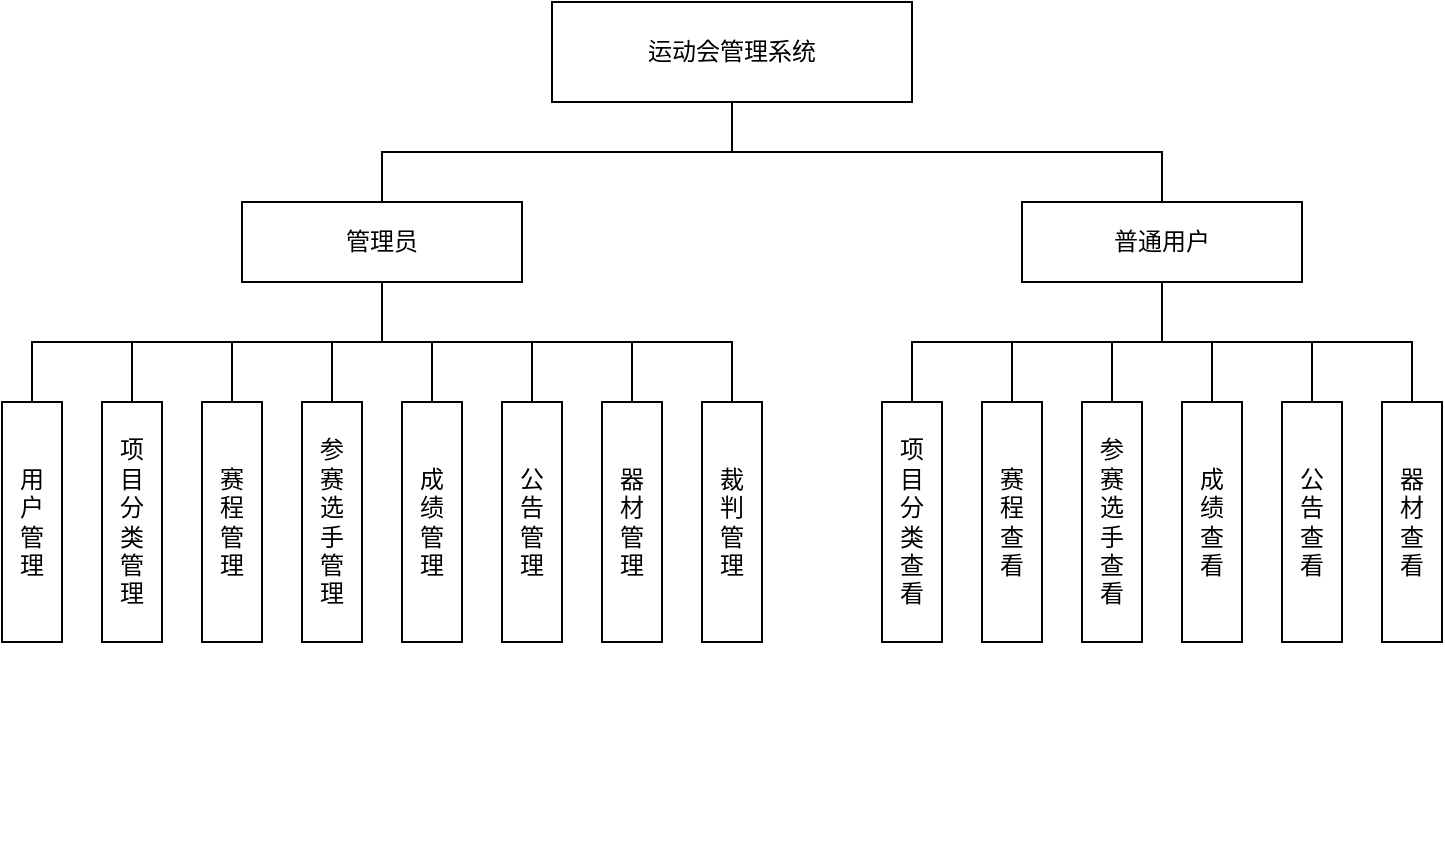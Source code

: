 <mxfile version="13.10.4" type="github">
  <diagram id="cik6TNA12gdde20PVNOc" name="Page-1">
    <mxGraphModel dx="822" dy="1744" grid="1" gridSize="10" guides="1" tooltips="1" connect="1" arrows="1" fold="1" page="1" pageScale="1" pageWidth="827" pageHeight="1169" math="0" shadow="0">
      <root>
        <mxCell id="0" />
        <mxCell id="1" parent="0" />
        <mxCell id="eBgjOt5i1Yxe1KKiNwgo-16" style="edgeStyle=orthogonalEdgeStyle;rounded=0;orthogonalLoop=1;jettySize=auto;html=1;exitX=0.5;exitY=0;exitDx=0;exitDy=0;entryX=0.5;entryY=0;entryDx=0;entryDy=0;endArrow=none;endFill=0;" edge="1" parent="1" source="T3aYCLHOAiBpkygG906y-1" target="T3aYCLHOAiBpkygG906y-5">
          <mxGeometry relative="1" as="geometry">
            <Array as="points">
              <mxPoint x="385" y="-95" />
              <mxPoint x="210" y="-95" />
            </Array>
          </mxGeometry>
        </mxCell>
        <mxCell id="eBgjOt5i1Yxe1KKiNwgo-18" style="edgeStyle=orthogonalEdgeStyle;rounded=0;orthogonalLoop=1;jettySize=auto;html=1;exitX=0.5;exitY=0;exitDx=0;exitDy=0;entryX=0.5;entryY=0;entryDx=0;entryDy=0;endArrow=none;endFill=0;" edge="1" parent="1" source="T3aYCLHOAiBpkygG906y-1" target="T3aYCLHOAiBpkygG906y-6">
          <mxGeometry relative="1" as="geometry" />
        </mxCell>
        <object label="运动会管理系统" id="T3aYCLHOAiBpkygG906y-1">
          <mxCell style="rounded=0;whiteSpace=wrap;html=1;direction=west;align=center;horizontal=1;verticalAlign=middle;shadow=0;gradientDirection=north;glass=0;sketch=0;" parent="1" vertex="1">
            <mxGeometry x="295" y="-170" width="180" height="50" as="geometry" />
          </mxCell>
        </object>
        <mxCell id="eBgjOt5i1Yxe1KKiNwgo-1" style="edgeStyle=orthogonalEdgeStyle;rounded=0;orthogonalLoop=1;jettySize=auto;html=1;exitX=0.5;exitY=1;exitDx=0;exitDy=0;entryX=0;entryY=0.5;entryDx=0;entryDy=0;endArrow=none;endFill=0;" edge="1" parent="1" source="T3aYCLHOAiBpkygG906y-5" target="T3aYCLHOAiBpkygG906y-26">
          <mxGeometry relative="1" as="geometry" />
        </mxCell>
        <mxCell id="eBgjOt5i1Yxe1KKiNwgo-2" style="edgeStyle=orthogonalEdgeStyle;rounded=0;orthogonalLoop=1;jettySize=auto;html=1;exitX=0.5;exitY=1;exitDx=0;exitDy=0;entryX=0;entryY=0.5;entryDx=0;entryDy=0;endArrow=none;endFill=0;" edge="1" parent="1" source="T3aYCLHOAiBpkygG906y-5" target="T3aYCLHOAiBpkygG906y-28">
          <mxGeometry relative="1" as="geometry" />
        </mxCell>
        <mxCell id="eBgjOt5i1Yxe1KKiNwgo-3" style="edgeStyle=orthogonalEdgeStyle;rounded=0;orthogonalLoop=1;jettySize=auto;html=1;exitX=0.5;exitY=1;exitDx=0;exitDy=0;entryX=0;entryY=0.5;entryDx=0;entryDy=0;endArrow=none;endFill=0;" edge="1" parent="1" source="T3aYCLHOAiBpkygG906y-5" target="T3aYCLHOAiBpkygG906y-29">
          <mxGeometry relative="1" as="geometry" />
        </mxCell>
        <mxCell id="eBgjOt5i1Yxe1KKiNwgo-5" style="edgeStyle=orthogonalEdgeStyle;rounded=0;orthogonalLoop=1;jettySize=auto;html=1;exitX=0.5;exitY=1;exitDx=0;exitDy=0;entryX=0;entryY=0.5;entryDx=0;entryDy=0;endArrow=none;endFill=0;" edge="1" parent="1" source="T3aYCLHOAiBpkygG906y-5" target="T3aYCLHOAiBpkygG906y-30">
          <mxGeometry relative="1" as="geometry" />
        </mxCell>
        <mxCell id="eBgjOt5i1Yxe1KKiNwgo-6" style="edgeStyle=orthogonalEdgeStyle;rounded=0;orthogonalLoop=1;jettySize=auto;html=1;exitX=0.5;exitY=1;exitDx=0;exitDy=0;endArrow=none;endFill=0;" edge="1" parent="1" source="T3aYCLHOAiBpkygG906y-5" target="tLLVf5Y2Gf6LzQnaqT52-10">
          <mxGeometry relative="1" as="geometry" />
        </mxCell>
        <mxCell id="eBgjOt5i1Yxe1KKiNwgo-7" style="edgeStyle=orthogonalEdgeStyle;rounded=0;orthogonalLoop=1;jettySize=auto;html=1;exitX=0.5;exitY=1;exitDx=0;exitDy=0;entryX=0;entryY=0.5;entryDx=0;entryDy=0;endArrow=none;endFill=0;" edge="1" parent="1" source="T3aYCLHOAiBpkygG906y-5" target="T3aYCLHOAiBpkygG906y-25">
          <mxGeometry relative="1" as="geometry" />
        </mxCell>
        <mxCell id="eBgjOt5i1Yxe1KKiNwgo-8" style="edgeStyle=orthogonalEdgeStyle;rounded=0;orthogonalLoop=1;jettySize=auto;html=1;exitX=0.5;exitY=1;exitDx=0;exitDy=0;entryX=0;entryY=0.5;entryDx=0;entryDy=0;endArrow=none;endFill=0;" edge="1" parent="1" source="T3aYCLHOAiBpkygG906y-5" target="T3aYCLHOAiBpkygG906y-21">
          <mxGeometry relative="1" as="geometry" />
        </mxCell>
        <mxCell id="eBgjOt5i1Yxe1KKiNwgo-9" style="edgeStyle=orthogonalEdgeStyle;rounded=0;orthogonalLoop=1;jettySize=auto;html=1;exitX=0.5;exitY=1;exitDx=0;exitDy=0;endArrow=none;endFill=0;" edge="1" parent="1" source="T3aYCLHOAiBpkygG906y-5" target="T3aYCLHOAiBpkygG906y-24">
          <mxGeometry relative="1" as="geometry" />
        </mxCell>
        <mxCell id="T3aYCLHOAiBpkygG906y-5" value="管理员" style="rounded=0;whiteSpace=wrap;html=1;shadow=0;glass=0;sketch=0;gradientColor=none;align=center;" parent="1" vertex="1">
          <mxGeometry x="140" y="-70" width="140" height="40" as="geometry" />
        </mxCell>
        <mxCell id="eBgjOt5i1Yxe1KKiNwgo-10" style="edgeStyle=orthogonalEdgeStyle;rounded=0;orthogonalLoop=1;jettySize=auto;html=1;exitX=0.5;exitY=1;exitDx=0;exitDy=0;entryX=0;entryY=0.5;entryDx=0;entryDy=0;endArrow=none;endFill=0;" edge="1" parent="1" source="T3aYCLHOAiBpkygG906y-6" target="tLLVf5Y2Gf6LzQnaqT52-5">
          <mxGeometry relative="1" as="geometry" />
        </mxCell>
        <mxCell id="eBgjOt5i1Yxe1KKiNwgo-11" style="edgeStyle=orthogonalEdgeStyle;rounded=0;orthogonalLoop=1;jettySize=auto;html=1;exitX=0.5;exitY=1;exitDx=0;exitDy=0;entryX=0;entryY=0.5;entryDx=0;entryDy=0;endArrow=none;endFill=0;" edge="1" parent="1" source="T3aYCLHOAiBpkygG906y-6" target="tLLVf5Y2Gf6LzQnaqT52-4">
          <mxGeometry relative="1" as="geometry" />
        </mxCell>
        <mxCell id="eBgjOt5i1Yxe1KKiNwgo-12" style="edgeStyle=orthogonalEdgeStyle;rounded=0;orthogonalLoop=1;jettySize=auto;html=1;exitX=0.5;exitY=1;exitDx=0;exitDy=0;entryX=0;entryY=0.5;entryDx=0;entryDy=0;endArrow=none;endFill=0;" edge="1" parent="1" source="T3aYCLHOAiBpkygG906y-6" target="tLLVf5Y2Gf6LzQnaqT52-6">
          <mxGeometry relative="1" as="geometry" />
        </mxCell>
        <mxCell id="eBgjOt5i1Yxe1KKiNwgo-13" style="edgeStyle=orthogonalEdgeStyle;rounded=0;orthogonalLoop=1;jettySize=auto;html=1;exitX=0.5;exitY=1;exitDx=0;exitDy=0;endArrow=none;endFill=0;" edge="1" parent="1" source="T3aYCLHOAiBpkygG906y-6" target="tLLVf5Y2Gf6LzQnaqT52-8">
          <mxGeometry relative="1" as="geometry" />
        </mxCell>
        <mxCell id="eBgjOt5i1Yxe1KKiNwgo-14" style="edgeStyle=orthogonalEdgeStyle;rounded=0;orthogonalLoop=1;jettySize=auto;html=1;exitX=0.5;exitY=1;exitDx=0;exitDy=0;entryX=0;entryY=0.5;entryDx=0;entryDy=0;endArrow=none;endFill=0;" edge="1" parent="1" source="T3aYCLHOAiBpkygG906y-6" target="tLLVf5Y2Gf6LzQnaqT52-3">
          <mxGeometry relative="1" as="geometry" />
        </mxCell>
        <mxCell id="eBgjOt5i1Yxe1KKiNwgo-15" style="edgeStyle=orthogonalEdgeStyle;rounded=0;orthogonalLoop=1;jettySize=auto;html=1;exitX=0.5;exitY=1;exitDx=0;exitDy=0;entryX=0;entryY=0.5;entryDx=0;entryDy=0;endArrow=none;endFill=0;" edge="1" parent="1" source="T3aYCLHOAiBpkygG906y-6" target="tLLVf5Y2Gf6LzQnaqT52-2">
          <mxGeometry relative="1" as="geometry" />
        </mxCell>
        <mxCell id="T3aYCLHOAiBpkygG906y-6" value="普通用户" style="rounded=0;whiteSpace=wrap;html=1;shadow=0;glass=0;sketch=0;gradientColor=none;align=center;" parent="1" vertex="1">
          <mxGeometry x="530" y="-70" width="140" height="40" as="geometry" />
        </mxCell>
        <mxCell id="T3aYCLHOAiBpkygG906y-18" style="edgeStyle=orthogonalEdgeStyle;rounded=0;orthogonalLoop=1;jettySize=auto;html=1;exitX=0.5;exitY=1;exitDx=0;exitDy=0;strokeWidth=1;" parent="1" edge="1">
          <mxGeometry relative="1" as="geometry">
            <mxPoint x="115" y="250" as="sourcePoint" />
            <mxPoint x="115" y="250" as="targetPoint" />
          </mxGeometry>
        </mxCell>
        <mxCell id="T3aYCLHOAiBpkygG906y-21" value="&lt;div&gt;项&lt;/div&gt;&lt;div&gt;目&lt;/div&gt;&lt;div&gt;分&lt;/div&gt;&lt;div&gt;类&lt;/div&gt;&lt;div&gt;管&lt;/div&gt;&lt;div&gt;理&lt;/div&gt;" style="rounded=0;whiteSpace=wrap;html=1;shadow=0;glass=0;sketch=0;gradientColor=none;align=center;direction=south;" parent="1" vertex="1">
          <mxGeometry x="70" y="30" width="30" height="120" as="geometry" />
        </mxCell>
        <mxCell id="T3aYCLHOAiBpkygG906y-24" value="&lt;div&gt;用&lt;/div&gt;&lt;div&gt;户&lt;/div&gt;&lt;div&gt;管&lt;/div&gt;&lt;div&gt;理&lt;/div&gt;" style="rounded=0;whiteSpace=wrap;html=1;shadow=0;glass=0;sketch=0;gradientColor=none;align=center;direction=south;" parent="1" vertex="1">
          <mxGeometry x="20" y="30" width="30" height="120" as="geometry" />
        </mxCell>
        <mxCell id="T3aYCLHOAiBpkygG906y-25" value="&lt;div&gt;赛&lt;/div&gt;&lt;div&gt;程&lt;/div&gt;&lt;div&gt;管&lt;/div&gt;&lt;div&gt;理&lt;/div&gt;" style="whiteSpace=wrap;html=1;rounded=0;shadow=0;glass=0;sketch=0;gradientColor=none;align=center;direction=south;" parent="1" vertex="1">
          <mxGeometry x="120" y="30" width="30" height="120" as="geometry" />
        </mxCell>
        <mxCell id="T3aYCLHOAiBpkygG906y-26" value="&lt;div&gt;参&lt;/div&gt;&lt;div&gt;赛&lt;/div&gt;&lt;div&gt;选&lt;/div&gt;&lt;div&gt;手&lt;/div&gt;&lt;div&gt;管&lt;/div&gt;&lt;div&gt;理&lt;/div&gt;" style="whiteSpace=wrap;html=1;rounded=0;shadow=0;glass=0;sketch=0;gradientColor=none;align=center;direction=south;" parent="1" vertex="1">
          <mxGeometry x="170" y="30" width="30" height="120" as="geometry" />
        </mxCell>
        <mxCell id="T3aYCLHOAiBpkygG906y-28" value="&lt;div&gt;成&lt;/div&gt;&lt;div&gt;绩&lt;/div&gt;&lt;div&gt;管&lt;/div&gt;&lt;div&gt;理&lt;/div&gt;" style="whiteSpace=wrap;html=1;rounded=0;shadow=0;glass=0;sketch=0;gradientColor=none;align=center;direction=south;" parent="1" vertex="1">
          <mxGeometry x="220" y="30" width="30" height="120" as="geometry" />
        </mxCell>
        <mxCell id="T3aYCLHOAiBpkygG906y-29" value="&lt;div&gt;公&lt;/div&gt;&lt;div&gt;告&lt;/div&gt;&lt;div&gt;管&lt;/div&gt;&lt;div&gt;理&lt;/div&gt;" style="whiteSpace=wrap;html=1;rounded=0;shadow=0;glass=0;sketch=0;gradientColor=none;align=center;direction=south;" parent="1" vertex="1">
          <mxGeometry x="270" y="30" width="30" height="120" as="geometry" />
        </mxCell>
        <mxCell id="T3aYCLHOAiBpkygG906y-30" value="&lt;div&gt;器&lt;/div&gt;&lt;div&gt;材&lt;/div&gt;&lt;div&gt;管&lt;/div&gt;&lt;div&gt;理&lt;/div&gt;" style="whiteSpace=wrap;html=1;rounded=0;shadow=0;glass=0;sketch=0;gradientColor=none;align=center;direction=south;" parent="1" vertex="1">
          <mxGeometry x="320" y="30" width="30" height="120" as="geometry" />
        </mxCell>
        <mxCell id="tLLVf5Y2Gf6LzQnaqT52-2" value="&lt;div&gt;项&lt;/div&gt;&lt;div&gt;目&lt;/div&gt;&lt;div&gt;分&lt;/div&gt;&lt;div&gt;类&lt;/div&gt;&lt;div&gt;查&lt;/div&gt;&lt;div&gt;看&lt;br&gt;&lt;/div&gt;" style="whiteSpace=wrap;html=1;rounded=0;shadow=0;glass=0;sketch=0;gradientColor=none;align=center;direction=south;" parent="1" vertex="1">
          <mxGeometry x="460" y="30" width="30" height="120" as="geometry" />
        </mxCell>
        <mxCell id="tLLVf5Y2Gf6LzQnaqT52-3" value="&lt;div&gt;赛&lt;/div&gt;&lt;div&gt;程&lt;/div&gt;&lt;div&gt;查&lt;/div&gt;&lt;div&gt;看&lt;br&gt;&lt;/div&gt;" style="whiteSpace=wrap;html=1;rounded=0;shadow=0;glass=0;sketch=0;gradientColor=none;align=center;direction=south;" parent="1" vertex="1">
          <mxGeometry x="510" y="30" width="30" height="120" as="geometry" />
        </mxCell>
        <mxCell id="tLLVf5Y2Gf6LzQnaqT52-4" value="&lt;div&gt;成&lt;/div&gt;&lt;div&gt;绩&lt;/div&gt;&lt;div&gt;查&lt;/div&gt;&lt;div&gt;看&lt;br&gt;&lt;/div&gt;" style="whiteSpace=wrap;html=1;rounded=0;shadow=0;glass=0;sketch=0;gradientColor=none;align=center;direction=south;" parent="1" vertex="1">
          <mxGeometry x="610" y="30" width="30" height="120" as="geometry" />
        </mxCell>
        <mxCell id="tLLVf5Y2Gf6LzQnaqT52-5" value="&lt;div&gt;参&lt;/div&gt;&lt;div&gt;赛&lt;/div&gt;&lt;div&gt;选&lt;/div&gt;&lt;div&gt;手&lt;/div&gt;&lt;div&gt;查&lt;/div&gt;&lt;div&gt;看&lt;br&gt;&lt;/div&gt;" style="whiteSpace=wrap;html=1;rounded=0;shadow=0;glass=0;sketch=0;gradientColor=none;align=center;direction=south;" parent="1" vertex="1">
          <mxGeometry x="560" y="30" width="30" height="120" as="geometry" />
        </mxCell>
        <mxCell id="tLLVf5Y2Gf6LzQnaqT52-6" value="&lt;div&gt;公&lt;/div&gt;&lt;div&gt;告&lt;/div&gt;&lt;div&gt;查&lt;/div&gt;&lt;div&gt;看&lt;br&gt;&lt;/div&gt;" style="whiteSpace=wrap;html=1;rounded=0;shadow=0;glass=0;sketch=0;gradientColor=none;align=center;direction=south;" parent="1" vertex="1">
          <mxGeometry x="660" y="30" width="30" height="120" as="geometry" />
        </mxCell>
        <mxCell id="tLLVf5Y2Gf6LzQnaqT52-8" value="&lt;div&gt;器&lt;/div&gt;&lt;div&gt;材&lt;/div&gt;&lt;div&gt;查&lt;/div&gt;&lt;div&gt;看&lt;br&gt;&lt;/div&gt;" style="whiteSpace=wrap;html=1;rounded=0;shadow=0;glass=0;sketch=0;gradientColor=none;align=center;direction=south;" parent="1" vertex="1">
          <mxGeometry x="710" y="30" width="30" height="120" as="geometry" />
        </mxCell>
        <mxCell id="tLLVf5Y2Gf6LzQnaqT52-10" value="&lt;div&gt;裁&lt;/div&gt;&lt;div&gt;判&lt;/div&gt;&lt;div&gt;管&lt;/div&gt;&lt;div&gt;理&lt;br&gt;&lt;/div&gt;" style="whiteSpace=wrap;html=1;rounded=0;shadow=0;glass=0;sketch=0;gradientColor=none;align=center;direction=south;" parent="1" vertex="1">
          <mxGeometry x="370" y="30" width="30" height="120" as="geometry" />
        </mxCell>
      </root>
    </mxGraphModel>
  </diagram>
</mxfile>
